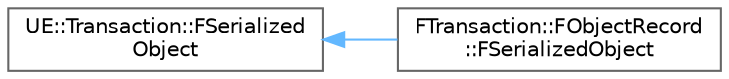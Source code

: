 digraph "Graphical Class Hierarchy"
{
 // INTERACTIVE_SVG=YES
 // LATEX_PDF_SIZE
  bgcolor="transparent";
  edge [fontname=Helvetica,fontsize=10,labelfontname=Helvetica,labelfontsize=10];
  node [fontname=Helvetica,fontsize=10,shape=box,height=0.2,width=0.4];
  rankdir="LR";
  Node0 [id="Node000000",label="UE::Transaction::FSerialized\lObject",height=0.2,width=0.4,color="grey40", fillcolor="white", style="filled",URL="$d4/db9/structUE_1_1Transaction_1_1FSerializedObject.html",tooltip=" "];
  Node0 -> Node1 [id="edge9760_Node000000_Node000001",dir="back",color="steelblue1",style="solid",tooltip=" "];
  Node1 [id="Node000001",label="FTransaction::FObjectRecord\l::FSerializedObject",height=0.2,width=0.4,color="grey40", fillcolor="white", style="filled",URL="$da/d12/structFTransaction_1_1FObjectRecord_1_1FSerializedObject.html",tooltip=" "];
}
